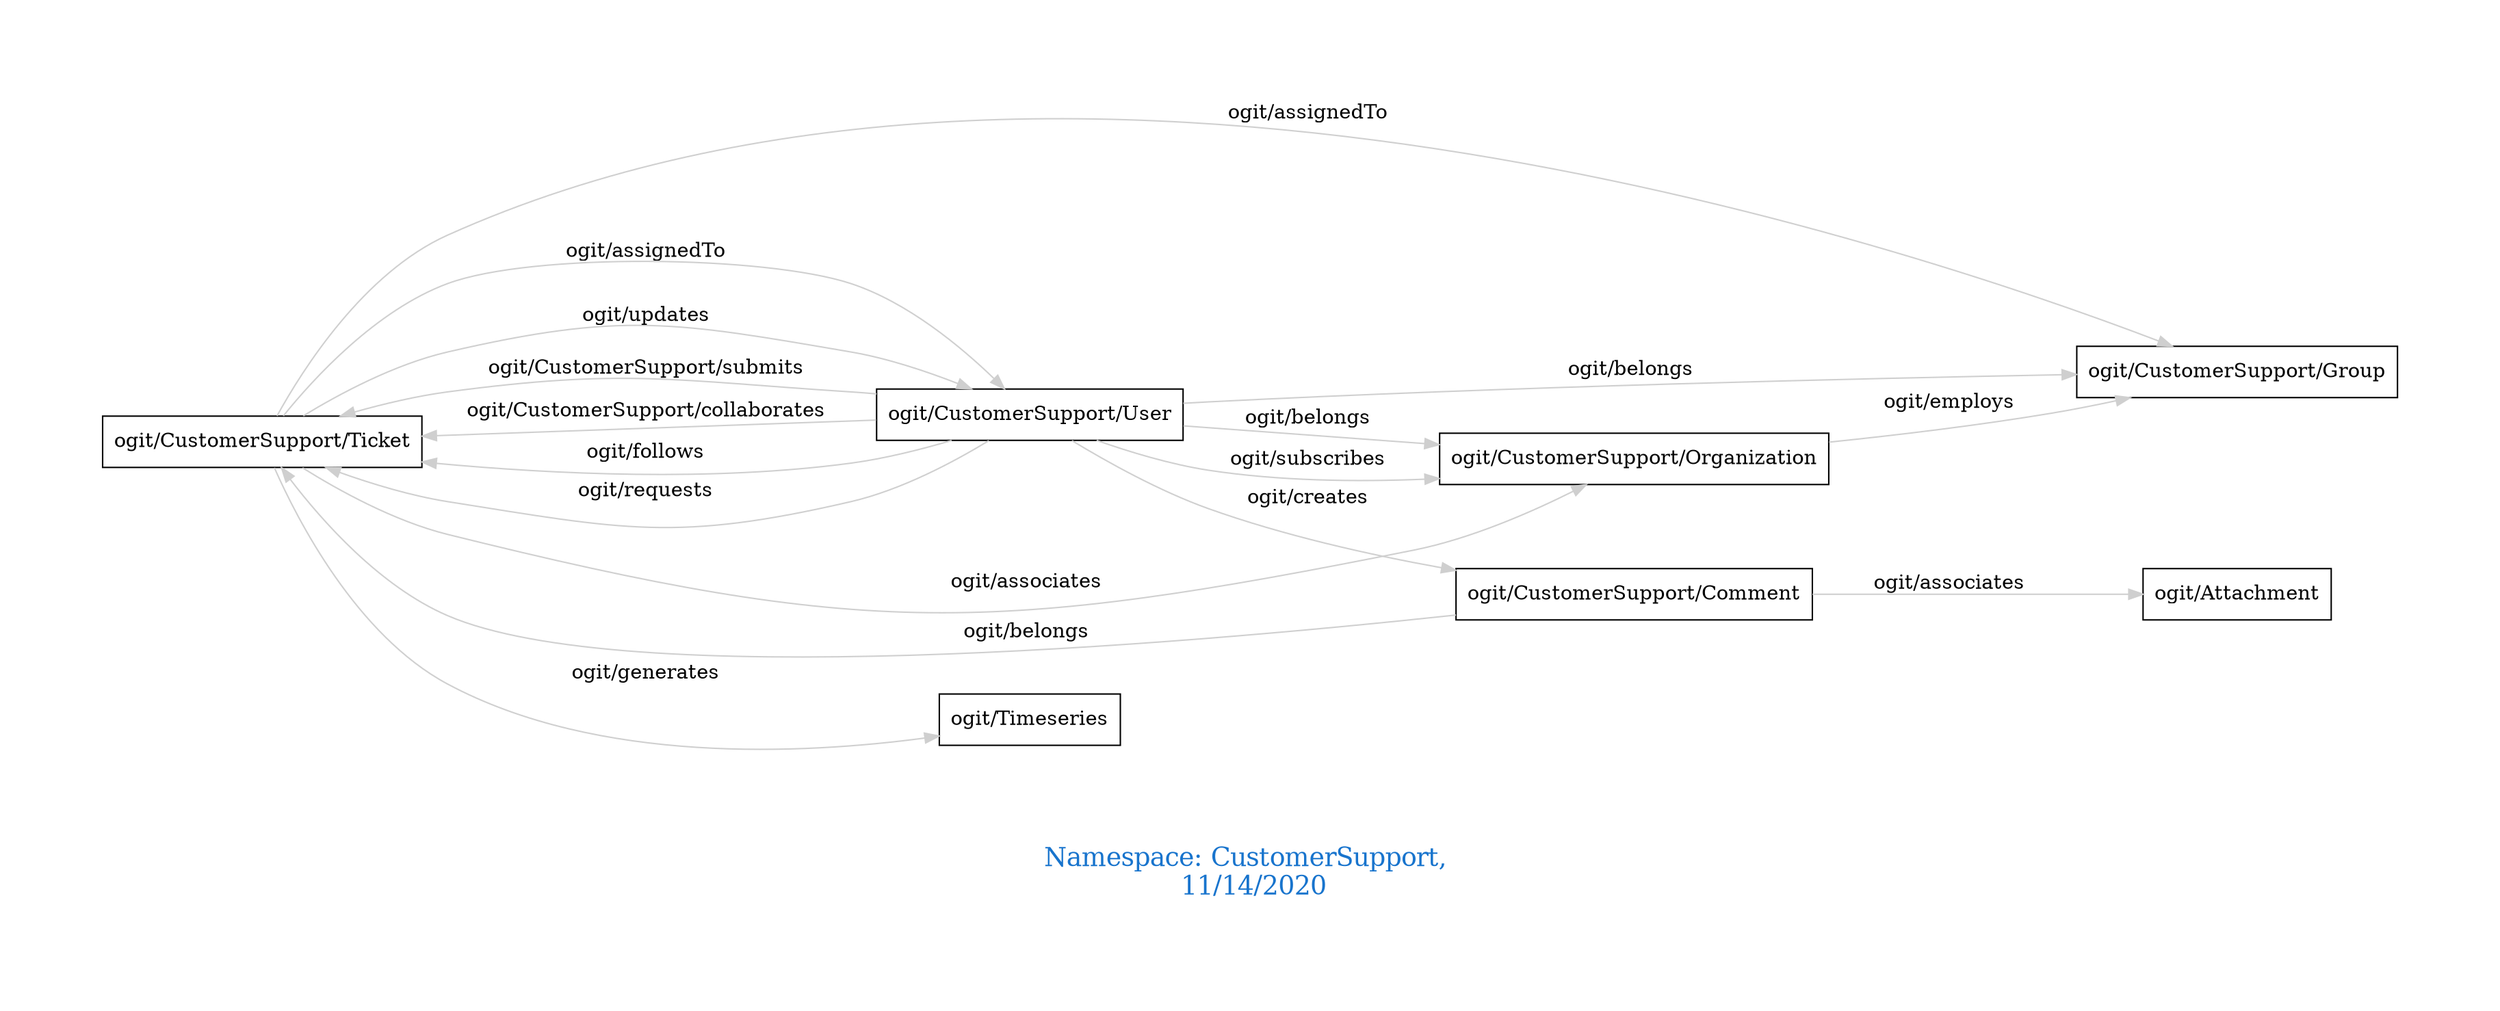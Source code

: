 digraph OGIT_ontology {
 graph [ rankdir= LR,pad=1 
fontsize = 18,
fontcolor= dodgerblue3,label = "\n\n\nNamespace: CustomerSupport, \n 11/14/2020"];
node[shape=polygon];
edge [  color="gray81"];

   "ogit/CustomerSupport/Ticket" -> "ogit/CustomerSupport/User" [label="   ogit/assignedTo    "];
   "ogit/CustomerSupport/Ticket" -> "ogit/CustomerSupport/Group" [label="   ogit/assignedTo    "];
   "ogit/CustomerSupport/Ticket" -> "ogit/Timeseries" [label="   ogit/generates    "];
   "ogit/CustomerSupport/User" -> "ogit/CustomerSupport/Ticket" [label="   ogit/CustomerSupport/submits    "];
   "ogit/CustomerSupport/Organization" -> "ogit/CustomerSupport/Group" [label="   ogit/employs    "];
   "ogit/CustomerSupport/User" -> "ogit/CustomerSupport/Ticket" [label="   ogit/CustomerSupport/collaborates    "];
   "ogit/CustomerSupport/User" -> "ogit/CustomerSupport/Ticket" [label="   ogit/follows    "];
   "ogit/CustomerSupport/User" -> "ogit/CustomerSupport/Comment" [label="   ogit/creates    "];
   "ogit/CustomerSupport/Comment" -> "ogit/Attachment" [label="   ogit/associates    "];
   "ogit/CustomerSupport/Ticket" -> "ogit/CustomerSupport/Organization" [label="   ogit/associates    "];
   "ogit/CustomerSupport/User" -> "ogit/CustomerSupport/Ticket" [label="   ogit/requests    "];
   "ogit/CustomerSupport/Ticket" -> "ogit/CustomerSupport/User" [label="   ogit/updates    "];
   "ogit/CustomerSupport/Comment" -> "ogit/CustomerSupport/Ticket" [label="   ogit/belongs    "];
   "ogit/CustomerSupport/User" -> "ogit/CustomerSupport/Group" [label="   ogit/belongs    "];
   "ogit/CustomerSupport/User" -> "ogit/CustomerSupport/Organization" [label="   ogit/belongs    "];
   "ogit/CustomerSupport/User" -> "ogit/CustomerSupport/Organization" [label="   ogit/subscribes    "];
}
